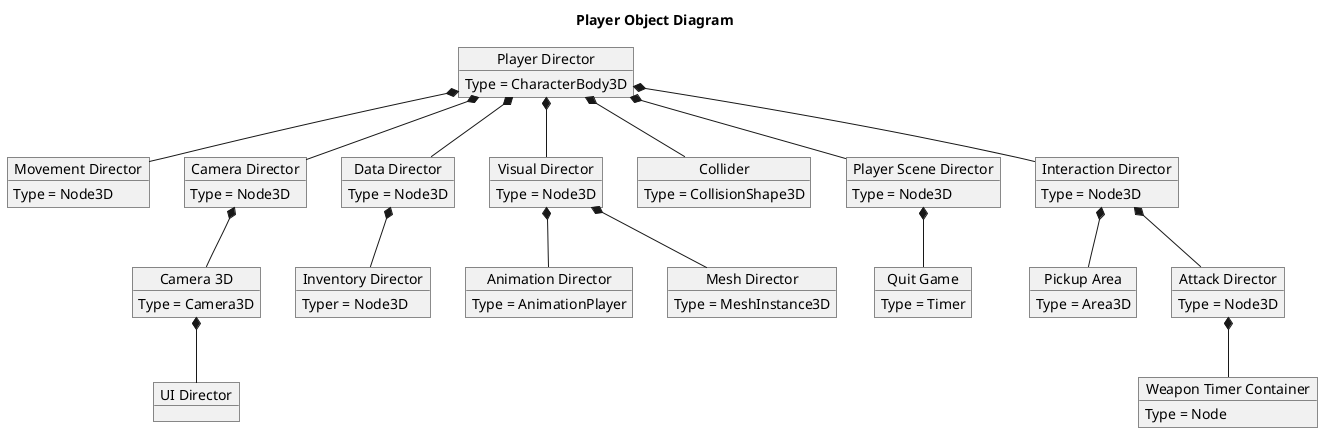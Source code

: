 @startuml Player Object

title Player Object Diagram

object "Player Director" as Player

object "Movement Director" as Movement
object "Camera Director" as CameraDir
object "Data Director" as Data
object "Inventory Director" as InventoryDir
object "Visual Director" as Visual
object "Collider" as Collider
object "Camera 3D" as Camera
object "UI Director" as UIDir
object "Animation Director" as Animation
object "Mesh Director" as Mesh
object "Player Scene Director" as SceneDir
object "Quit Game" as QuitTimer
object "Interaction Director" as InteractionDir
object "Pickup Area" as PickupArea
object "Attack Director" as AttackDir
object "Weapon Timer Container" as WeaponTimerCont

Player : Type = CharacterBody3D
Movement : Type = Node3D
CameraDir : Type = Node3D
Data : Type = Node3D
InventoryDir : Typer = Node3D
Visual : Type = Node3D
Collider : Type = CollisionShape3D
Camera : Type = Camera3D
Animation : Type = AnimationPlayer
Mesh : Type = MeshInstance3D
SceneDir : Type = Node3D
QuitTimer : Type = Timer
InteractionDir : Type = Node3D
PickupArea : Type = Area3D
AttackDir : Type = Node3D
WeaponTimerCont : Type = Node

Player *-- Movement
Player *-- CameraDir
Player *-- Data
Data *-- InventoryDir
Player *-- Visual
Player *-- Collider
CameraDir *-- Camera
Camera *-- UIDir
Visual *-- Animation
Visual *-- Mesh
Player *-- SceneDir
SceneDir *-- QuitTimer
Player *-- InteractionDir
InteractionDir *-- AttackDir
InteractionDir *-- PickupArea
AttackDir *-- WeaponTimerCont

@enduml